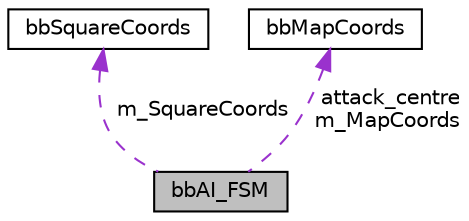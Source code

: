 digraph "bbAI_FSM"
{
 // LATEX_PDF_SIZE
  edge [fontname="Helvetica",fontsize="10",labelfontname="Helvetica",labelfontsize="10"];
  node [fontname="Helvetica",fontsize="10",shape=record];
  Node1 [label="bbAI_FSM",height=0.2,width=0.4,color="black", fillcolor="grey75", style="filled", fontcolor="black",tooltip=" "];
  Node2 -> Node1 [dir="back",color="darkorchid3",fontsize="10",style="dashed",label=" m_SquareCoords" ,fontname="Helvetica"];
  Node2 [label="bbSquareCoords",height=0.2,width=0.4,color="black", fillcolor="white", style="filled",URL="$structbbSquareCoords.html",tooltip="Fixed point, 3d coordinates."];
  Node3 -> Node1 [dir="back",color="darkorchid3",fontsize="10",style="dashed",label=" attack_centre\nm_MapCoords" ,fontname="Helvetica"];
  Node3 [label="bbMapCoords",height=0.2,width=0.4,color="black", fillcolor="white", style="filled",URL="$structbbMapCoords.html",tooltip="Fixed point, 3d coordinates."];
}
